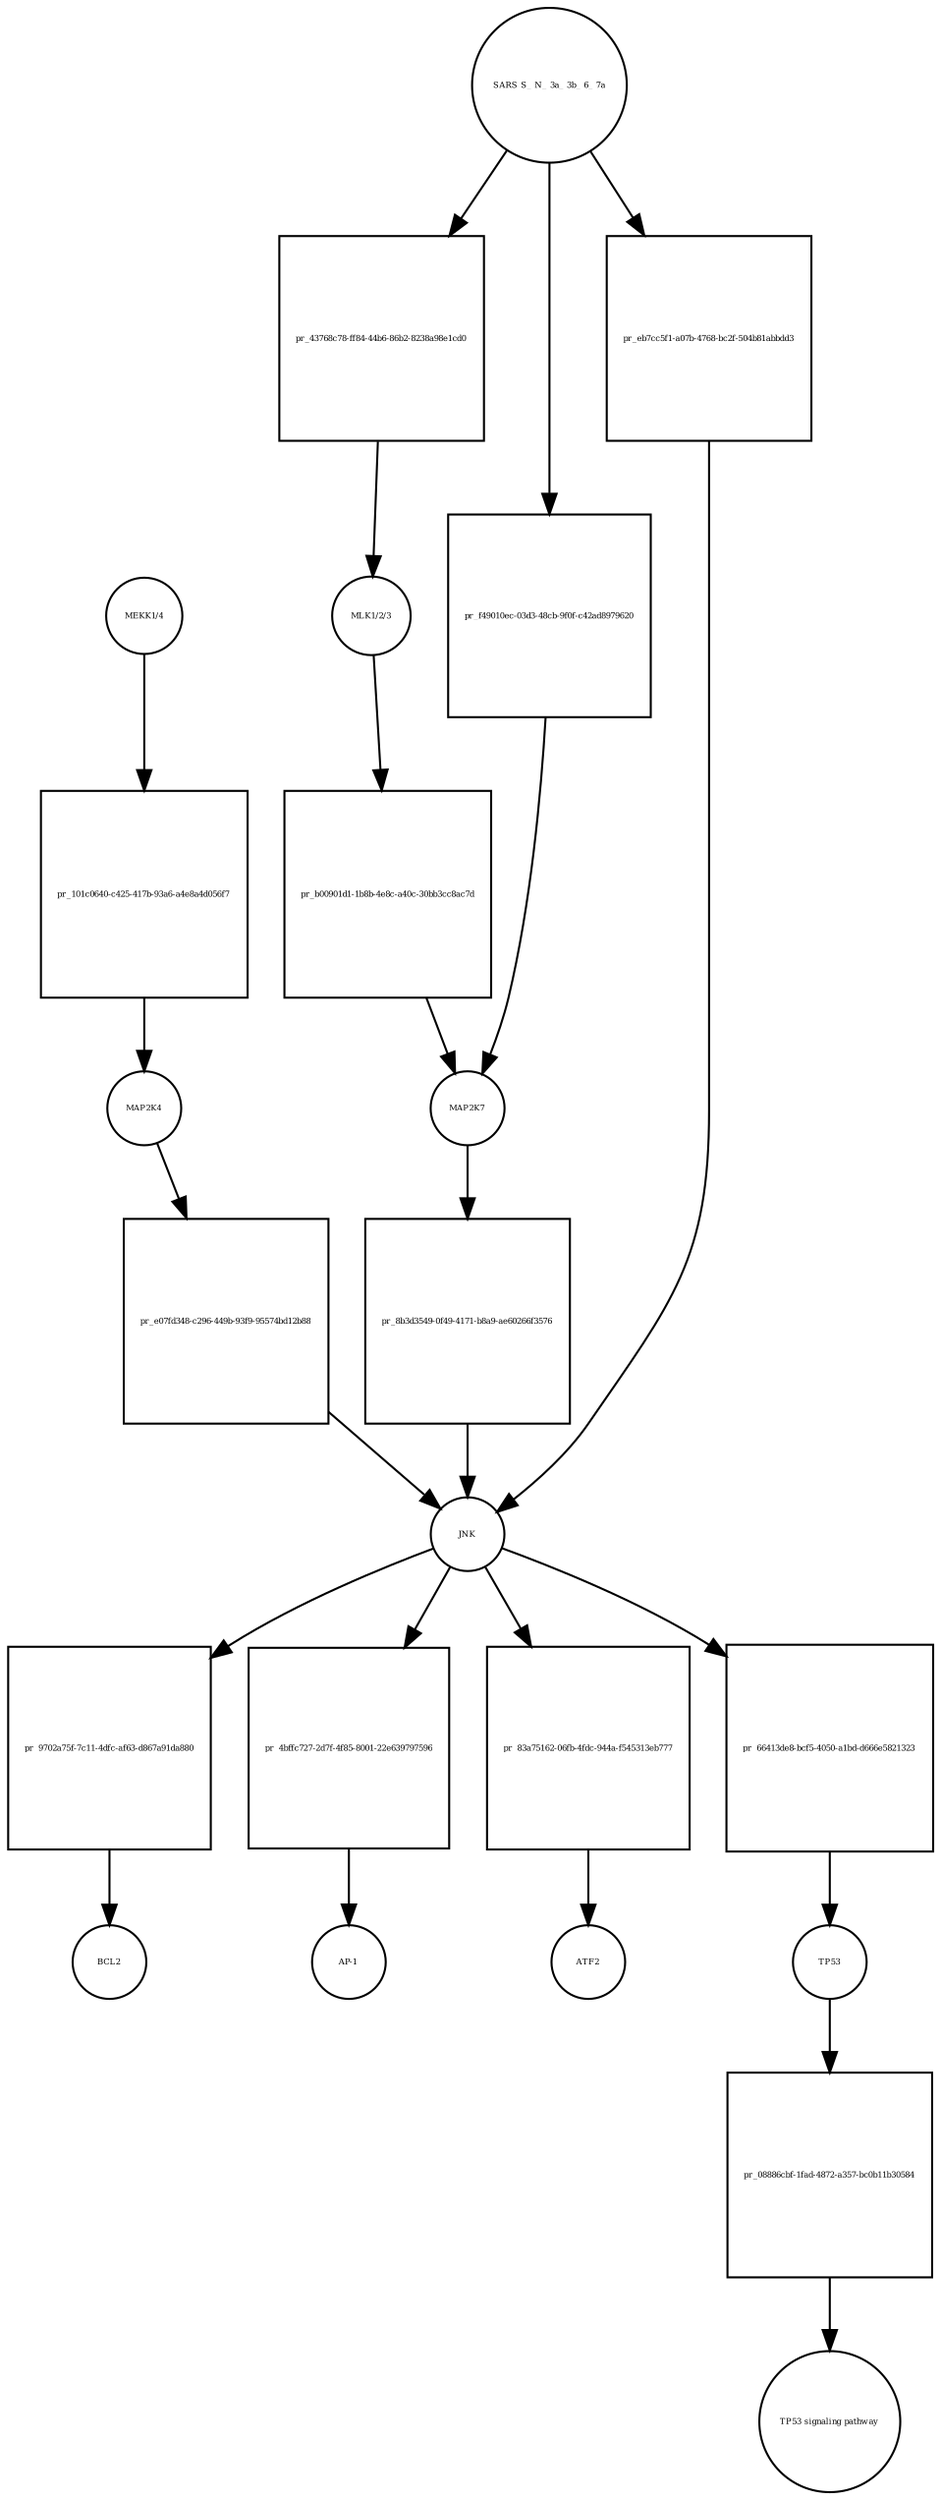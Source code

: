 strict digraph  {
"MEKK1/4" [annotation="", bipartite=0, cls=complex, fontsize=4, label="MEKK1/4", shape=circle];
"pr_101c0640-c425-417b-93a6-a4e8a4d056f7" [annotation="", bipartite=1, cls=process, fontsize=4, label="pr_101c0640-c425-417b-93a6-a4e8a4d056f7", shape=square];
MAP2K4 [annotation=urn_miriam_uniprot_P45985, bipartite=0, cls=macromolecule, fontsize=4, label=MAP2K4, shape=circle];
"MLK1/2/3" [annotation="", bipartite=0, cls=complex, fontsize=4, label="MLK1/2/3", shape=circle];
"pr_b00901d1-1b8b-4e8c-a40c-30bb3cc8ac7d" [annotation="", bipartite=1, cls=process, fontsize=4, label="pr_b00901d1-1b8b-4e8c-a40c-30bb3cc8ac7d", shape=square];
MAP2K7 [annotation=urn_miriam_uniprot_O14733, bipartite=0, cls=macromolecule, fontsize=4, label=MAP2K7, shape=circle];
"pr_e07fd348-c296-449b-93f9-95574bd12b88" [annotation="", bipartite=1, cls=process, fontsize=4, label="pr_e07fd348-c296-449b-93f9-95574bd12b88", shape=square];
JNK [annotation="", bipartite=0, cls=complex, fontsize=4, label=JNK, shape=circle];
"pr_8b3d3549-0f49-4171-b8a9-ae60266f3576" [annotation="", bipartite=1, cls=process, fontsize=4, label="pr_8b3d3549-0f49-4171-b8a9-ae60266f3576", shape=square];
"pr_9702a75f-7c11-4dfc-af63-d867a91da880" [annotation="", bipartite=1, cls=process, fontsize=4, label="pr_9702a75f-7c11-4dfc-af63-d867a91da880", shape=square];
BCL2 [annotation=urn_miriam_uniprot_P10415, bipartite=0, cls=macromolecule, fontsize=4, label=BCL2, shape=circle];
"pr_4bffc727-2d7f-4f85-8001-22e639797596" [annotation="", bipartite=1, cls=process, fontsize=4, label="pr_4bffc727-2d7f-4f85-8001-22e639797596", shape=square];
"AP-1" [annotation="", bipartite=0, cls=complex, fontsize=4, label="AP-1", shape=circle];
"SARS S_ N_ 3a_ 3b_ 6_ 7a" [annotation="", bipartite=0, cls=macromolecule, fontsize=4, label="SARS S_ N_ 3a_ 3b_ 6_ 7a", shape=circle];
"pr_43768c78-ff84-44b6-86b2-8238a98e1cd0" [annotation="", bipartite=1, cls=process, fontsize=4, label="pr_43768c78-ff84-44b6-86b2-8238a98e1cd0", shape=square];
"pr_83a75162-06fb-4fdc-944a-f545313eb777" [annotation="", bipartite=1, cls=process, fontsize=4, label="pr_83a75162-06fb-4fdc-944a-f545313eb777", shape=square];
ATF2 [annotation=urn_miriam_uniprot_P15336, bipartite=0, cls=macromolecule, fontsize=4, label=ATF2, shape=circle];
"pr_66413de8-bcf5-4050-a1bd-d666e5821323" [annotation="", bipartite=1, cls=process, fontsize=4, label="pr_66413de8-bcf5-4050-a1bd-d666e5821323", shape=square];
TP53 [annotation=urn_miriam_uniprot_P04637, bipartite=0, cls=macromolecule, fontsize=4, label=TP53, shape=circle];
"pr_08886cbf-1fad-4872-a357-bc0b11b30584" [annotation="", bipartite=1, cls=process, fontsize=4, label="pr_08886cbf-1fad-4872-a357-bc0b11b30584", shape=square];
"TP53 signaling pathway" [annotation="", bipartite=0, cls="unspecified entity", fontsize=4, label="TP53 signaling pathway", shape=circle];
"pr_f49010ec-03d3-48cb-9f0f-c42ad8979620" [annotation="", bipartite=1, cls=process, fontsize=4, label="pr_f49010ec-03d3-48cb-9f0f-c42ad8979620", shape=square];
"pr_eb7cc5f1-a07b-4768-bc2f-504b81abbdd3" [annotation="", bipartite=1, cls=process, fontsize=4, label="pr_eb7cc5f1-a07b-4768-bc2f-504b81abbdd3", shape=square];
"MEKK1/4" -> "pr_101c0640-c425-417b-93a6-a4e8a4d056f7"  [annotation="", interaction_type=consumption];
"pr_101c0640-c425-417b-93a6-a4e8a4d056f7" -> MAP2K4  [annotation="", interaction_type=production];
MAP2K4 -> "pr_e07fd348-c296-449b-93f9-95574bd12b88"  [annotation="", interaction_type=consumption];
"MLK1/2/3" -> "pr_b00901d1-1b8b-4e8c-a40c-30bb3cc8ac7d"  [annotation="", interaction_type=consumption];
"pr_b00901d1-1b8b-4e8c-a40c-30bb3cc8ac7d" -> MAP2K7  [annotation="", interaction_type=production];
MAP2K7 -> "pr_8b3d3549-0f49-4171-b8a9-ae60266f3576"  [annotation="", interaction_type=consumption];
"pr_e07fd348-c296-449b-93f9-95574bd12b88" -> JNK  [annotation="", interaction_type=production];
JNK -> "pr_9702a75f-7c11-4dfc-af63-d867a91da880"  [annotation="", interaction_type=consumption];
JNK -> "pr_4bffc727-2d7f-4f85-8001-22e639797596"  [annotation="", interaction_type=consumption];
JNK -> "pr_83a75162-06fb-4fdc-944a-f545313eb777"  [annotation="", interaction_type=consumption];
JNK -> "pr_66413de8-bcf5-4050-a1bd-d666e5821323"  [annotation="", interaction_type=consumption];
"pr_8b3d3549-0f49-4171-b8a9-ae60266f3576" -> JNK  [annotation="", interaction_type=production];
"pr_9702a75f-7c11-4dfc-af63-d867a91da880" -> BCL2  [annotation="", interaction_type=production];
"pr_4bffc727-2d7f-4f85-8001-22e639797596" -> "AP-1"  [annotation="", interaction_type=production];
"SARS S_ N_ 3a_ 3b_ 6_ 7a" -> "pr_43768c78-ff84-44b6-86b2-8238a98e1cd0"  [annotation="", interaction_type=consumption];
"SARS S_ N_ 3a_ 3b_ 6_ 7a" -> "pr_f49010ec-03d3-48cb-9f0f-c42ad8979620"  [annotation="", interaction_type=consumption];
"SARS S_ N_ 3a_ 3b_ 6_ 7a" -> "pr_eb7cc5f1-a07b-4768-bc2f-504b81abbdd3"  [annotation="", interaction_type=consumption];
"pr_43768c78-ff84-44b6-86b2-8238a98e1cd0" -> "MLK1/2/3"  [annotation="", interaction_type=production];
"pr_83a75162-06fb-4fdc-944a-f545313eb777" -> ATF2  [annotation="", interaction_type=production];
"pr_66413de8-bcf5-4050-a1bd-d666e5821323" -> TP53  [annotation="", interaction_type=production];
TP53 -> "pr_08886cbf-1fad-4872-a357-bc0b11b30584"  [annotation="", interaction_type=consumption];
"pr_08886cbf-1fad-4872-a357-bc0b11b30584" -> "TP53 signaling pathway"  [annotation="", interaction_type=production];
"pr_f49010ec-03d3-48cb-9f0f-c42ad8979620" -> MAP2K7  [annotation="", interaction_type=production];
"pr_eb7cc5f1-a07b-4768-bc2f-504b81abbdd3" -> JNK  [annotation="", interaction_type=production];
}
